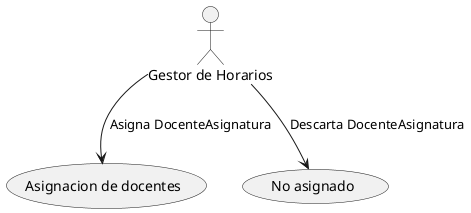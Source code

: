 @startuml
actor "Gestor de Horarios" as A

usecase "Asignacion de docentes" as UC1
usecase "No asignado" as UC2

A --> UC1 : Asigna DocenteAsignatura
A --> UC2 : Descarta DocenteAsignatura

@enduml